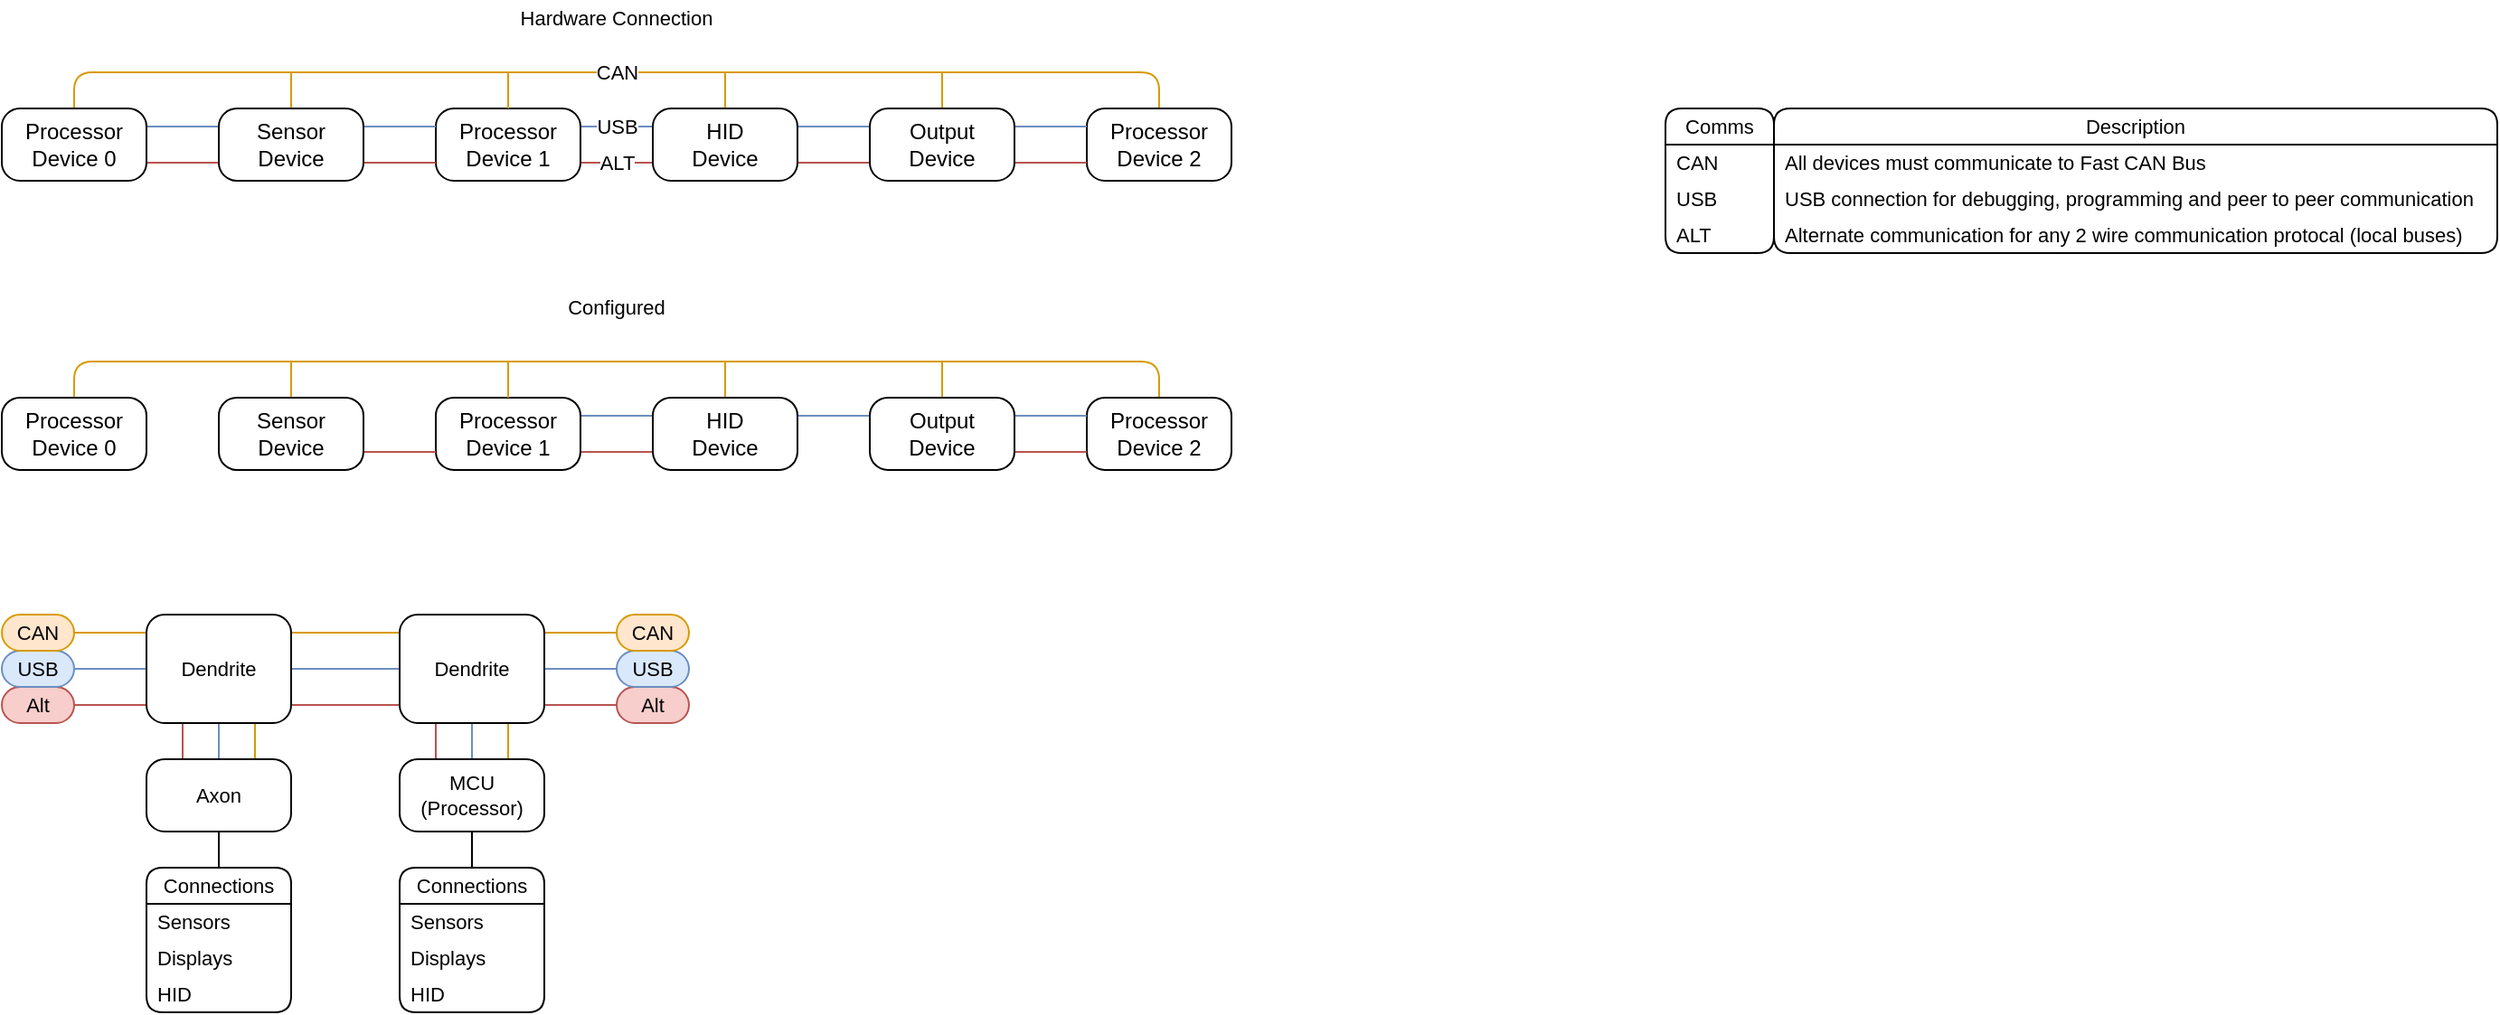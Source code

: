 <mxfile version="28.0.6">
  <diagram name="Page-1" id="Jb5e92vAJj5C5_rnJtpt">
    <mxGraphModel dx="1281" dy="771" grid="1" gridSize="10" guides="1" tooltips="1" connect="1" arrows="1" fold="1" page="1" pageScale="1" pageWidth="1800" pageHeight="1200" math="0" shadow="0">
      <root>
        <mxCell id="0" />
        <mxCell id="1" parent="0" />
        <mxCell id="4q5monodzMb2qPlcLT-6-57" value="Alt" style="rounded=1;whiteSpace=wrap;html=1;absoluteArcSize=1;fontFamily=Helvetica;fontSize=11;labelBackgroundColor=none;fillColor=#f8cecc;strokeColor=#b85450;" parent="1" vertex="1">
          <mxGeometry x="80" y="480" width="40" height="20" as="geometry" />
        </mxCell>
        <mxCell id="4q5monodzMb2qPlcLT-6-19" style="edgeStyle=orthogonalEdgeStyle;shape=connector;rounded=0;orthogonalLoop=1;jettySize=auto;html=1;exitX=1;exitY=0.25;exitDx=0;exitDy=0;entryX=0;entryY=0.25;entryDx=0;entryDy=0;strokeColor=#6c8ebf;align=center;verticalAlign=middle;fontFamily=Helvetica;fontSize=11;fontColor=default;labelBackgroundColor=default;endArrow=none;endFill=0;fillColor=#dae8fc;" parent="1" source="4q5monodzMb2qPlcLT-6-1" target="4q5monodzMb2qPlcLT-6-4" edge="1">
          <mxGeometry relative="1" as="geometry" />
        </mxCell>
        <mxCell id="4q5monodzMb2qPlcLT-6-20" style="edgeStyle=orthogonalEdgeStyle;shape=connector;rounded=0;orthogonalLoop=1;jettySize=auto;html=1;exitX=1;exitY=0.75;exitDx=0;exitDy=0;entryX=0;entryY=0.75;entryDx=0;entryDy=0;strokeColor=#b85450;align=center;verticalAlign=middle;fontFamily=Helvetica;fontSize=11;fontColor=default;labelBackgroundColor=default;endArrow=none;endFill=0;fillColor=#f8cecc;" parent="1" source="4q5monodzMb2qPlcLT-6-1" target="4q5monodzMb2qPlcLT-6-4" edge="1">
          <mxGeometry relative="1" as="geometry" />
        </mxCell>
        <mxCell id="4q5monodzMb2qPlcLT-6-30" value="CAN" style="edgeStyle=orthogonalEdgeStyle;shape=connector;rounded=1;orthogonalLoop=1;jettySize=auto;html=1;exitX=0.5;exitY=0;exitDx=0;exitDy=0;entryX=0.5;entryY=0;entryDx=0;entryDy=0;strokeColor=#d79b00;align=center;verticalAlign=middle;fontFamily=Helvetica;fontSize=11;fontColor=default;labelBackgroundColor=default;endArrow=none;endFill=0;curved=0;fillColor=#ffe6cc;" parent="1" source="4q5monodzMb2qPlcLT-6-1" target="4q5monodzMb2qPlcLT-6-3" edge="1">
          <mxGeometry relative="1" as="geometry" />
        </mxCell>
        <mxCell id="4q5monodzMb2qPlcLT-6-1" value="Processor Device 0" style="rounded=1;whiteSpace=wrap;html=1;absoluteArcSize=1;" parent="1" vertex="1">
          <mxGeometry x="80" y="160" width="80" height="40" as="geometry" />
        </mxCell>
        <mxCell id="4q5monodzMb2qPlcLT-6-23" value="USB" style="edgeStyle=orthogonalEdgeStyle;shape=connector;rounded=0;orthogonalLoop=1;jettySize=auto;html=1;exitX=1;exitY=0.25;exitDx=0;exitDy=0;entryX=0;entryY=0.25;entryDx=0;entryDy=0;strokeColor=#6c8ebf;align=center;verticalAlign=middle;fontFamily=Helvetica;fontSize=11;fontColor=default;labelBackgroundColor=default;endArrow=none;endFill=0;fillColor=#dae8fc;" parent="1" source="4q5monodzMb2qPlcLT-6-2" target="4q5monodzMb2qPlcLT-6-5" edge="1">
          <mxGeometry relative="1" as="geometry" />
        </mxCell>
        <mxCell id="4q5monodzMb2qPlcLT-6-24" value="ALT" style="edgeStyle=orthogonalEdgeStyle;shape=connector;rounded=0;orthogonalLoop=1;jettySize=auto;html=1;exitX=1;exitY=0.75;exitDx=0;exitDy=0;entryX=0;entryY=0.75;entryDx=0;entryDy=0;strokeColor=#b85450;align=center;verticalAlign=middle;fontFamily=Helvetica;fontSize=11;fontColor=default;labelBackgroundColor=default;endArrow=none;endFill=0;fillColor=#f8cecc;" parent="1" source="4q5monodzMb2qPlcLT-6-2" target="4q5monodzMb2qPlcLT-6-5" edge="1">
          <mxGeometry relative="1" as="geometry" />
        </mxCell>
        <mxCell id="4q5monodzMb2qPlcLT-6-2" value="Processor Device 1" style="rounded=1;whiteSpace=wrap;html=1;absoluteArcSize=1;" parent="1" vertex="1">
          <mxGeometry x="320" y="160" width="80" height="40" as="geometry" />
        </mxCell>
        <mxCell id="4q5monodzMb2qPlcLT-6-3" value="Processor Device 2" style="rounded=1;whiteSpace=wrap;html=1;absoluteArcSize=1;" parent="1" vertex="1">
          <mxGeometry x="680" y="160" width="80" height="40" as="geometry" />
        </mxCell>
        <mxCell id="4q5monodzMb2qPlcLT-6-21" style="edgeStyle=orthogonalEdgeStyle;shape=connector;rounded=0;orthogonalLoop=1;jettySize=auto;html=1;exitX=1;exitY=0.25;exitDx=0;exitDy=0;entryX=0;entryY=0.25;entryDx=0;entryDy=0;strokeColor=#6c8ebf;align=center;verticalAlign=middle;fontFamily=Helvetica;fontSize=11;fontColor=default;labelBackgroundColor=default;endArrow=none;endFill=0;fillColor=#dae8fc;" parent="1" source="4q5monodzMb2qPlcLT-6-4" target="4q5monodzMb2qPlcLT-6-2" edge="1">
          <mxGeometry relative="1" as="geometry" />
        </mxCell>
        <mxCell id="4q5monodzMb2qPlcLT-6-22" style="edgeStyle=orthogonalEdgeStyle;shape=connector;rounded=0;orthogonalLoop=1;jettySize=auto;html=1;exitX=1;exitY=0.75;exitDx=0;exitDy=0;entryX=0;entryY=0.75;entryDx=0;entryDy=0;strokeColor=#b85450;align=center;verticalAlign=middle;fontFamily=Helvetica;fontSize=11;fontColor=default;labelBackgroundColor=default;endArrow=none;endFill=0;fillColor=#f8cecc;" parent="1" source="4q5monodzMb2qPlcLT-6-4" target="4q5monodzMb2qPlcLT-6-2" edge="1">
          <mxGeometry relative="1" as="geometry" />
        </mxCell>
        <mxCell id="4q5monodzMb2qPlcLT-6-31" style="edgeStyle=orthogonalEdgeStyle;shape=connector;rounded=0;orthogonalLoop=1;jettySize=auto;html=1;exitX=0.5;exitY=0;exitDx=0;exitDy=0;entryX=0.5;entryY=0;entryDx=0;entryDy=0;strokeColor=#d79b00;align=center;verticalAlign=middle;fontFamily=Helvetica;fontSize=11;fontColor=default;labelBackgroundColor=default;endArrow=none;endFill=0;fillColor=#ffe6cc;" parent="1" source="4q5monodzMb2qPlcLT-6-4" target="4q5monodzMb2qPlcLT-6-2" edge="1">
          <mxGeometry relative="1" as="geometry" />
        </mxCell>
        <mxCell id="4q5monodzMb2qPlcLT-6-4" value="Sensor Device" style="rounded=1;whiteSpace=wrap;html=1;absoluteArcSize=1;" parent="1" vertex="1">
          <mxGeometry x="200" y="160" width="80" height="40" as="geometry" />
        </mxCell>
        <mxCell id="4q5monodzMb2qPlcLT-6-25" style="edgeStyle=orthogonalEdgeStyle;shape=connector;rounded=0;orthogonalLoop=1;jettySize=auto;html=1;exitX=1;exitY=0.25;exitDx=0;exitDy=0;entryX=0;entryY=0.25;entryDx=0;entryDy=0;strokeColor=#6c8ebf;align=center;verticalAlign=middle;fontFamily=Helvetica;fontSize=11;fontColor=default;labelBackgroundColor=default;endArrow=none;endFill=0;fillColor=#dae8fc;" parent="1" source="4q5monodzMb2qPlcLT-6-5" target="4q5monodzMb2qPlcLT-6-6" edge="1">
          <mxGeometry relative="1" as="geometry" />
        </mxCell>
        <mxCell id="4q5monodzMb2qPlcLT-6-26" style="edgeStyle=orthogonalEdgeStyle;shape=connector;rounded=0;orthogonalLoop=1;jettySize=auto;html=1;exitX=1;exitY=0.75;exitDx=0;exitDy=0;entryX=0;entryY=0.75;entryDx=0;entryDy=0;strokeColor=#b85450;align=center;verticalAlign=middle;fontFamily=Helvetica;fontSize=11;fontColor=default;labelBackgroundColor=default;endArrow=none;endFill=0;fillColor=#f8cecc;" parent="1" source="4q5monodzMb2qPlcLT-6-5" target="4q5monodzMb2qPlcLT-6-6" edge="1">
          <mxGeometry relative="1" as="geometry" />
        </mxCell>
        <mxCell id="4q5monodzMb2qPlcLT-6-32" style="edgeStyle=orthogonalEdgeStyle;shape=connector;rounded=0;orthogonalLoop=1;jettySize=auto;html=1;exitX=0.5;exitY=0;exitDx=0;exitDy=0;entryX=0.5;entryY=0;entryDx=0;entryDy=0;strokeColor=#d79b00;align=center;verticalAlign=middle;fontFamily=Helvetica;fontSize=11;fontColor=default;labelBackgroundColor=default;endArrow=none;endFill=0;fillColor=#ffe6cc;" parent="1" source="4q5monodzMb2qPlcLT-6-5" target="4q5monodzMb2qPlcLT-6-6" edge="1">
          <mxGeometry relative="1" as="geometry" />
        </mxCell>
        <mxCell id="4q5monodzMb2qPlcLT-6-5" value="HID&lt;div&gt;Device&lt;/div&gt;" style="rounded=1;whiteSpace=wrap;html=1;absoluteArcSize=1;" parent="1" vertex="1">
          <mxGeometry x="440" y="160" width="80" height="40" as="geometry" />
        </mxCell>
        <mxCell id="4q5monodzMb2qPlcLT-6-27" style="edgeStyle=orthogonalEdgeStyle;shape=connector;rounded=0;orthogonalLoop=1;jettySize=auto;html=1;exitX=1;exitY=0.25;exitDx=0;exitDy=0;entryX=0;entryY=0.25;entryDx=0;entryDy=0;strokeColor=#6c8ebf;align=center;verticalAlign=middle;fontFamily=Helvetica;fontSize=11;fontColor=default;labelBackgroundColor=default;endArrow=none;endFill=0;fillColor=#dae8fc;" parent="1" source="4q5monodzMb2qPlcLT-6-6" target="4q5monodzMb2qPlcLT-6-3" edge="1">
          <mxGeometry relative="1" as="geometry" />
        </mxCell>
        <mxCell id="4q5monodzMb2qPlcLT-6-29" style="edgeStyle=orthogonalEdgeStyle;shape=connector;rounded=0;orthogonalLoop=1;jettySize=auto;html=1;exitX=1;exitY=0.75;exitDx=0;exitDy=0;entryX=0;entryY=0.75;entryDx=0;entryDy=0;strokeColor=#b85450;align=center;verticalAlign=middle;fontFamily=Helvetica;fontSize=11;fontColor=default;labelBackgroundColor=default;endArrow=none;endFill=0;fillColor=#f8cecc;" parent="1" source="4q5monodzMb2qPlcLT-6-6" target="4q5monodzMb2qPlcLT-6-3" edge="1">
          <mxGeometry relative="1" as="geometry" />
        </mxCell>
        <mxCell id="4q5monodzMb2qPlcLT-6-6" value="Output&lt;div&gt;Device&lt;/div&gt;" style="rounded=1;whiteSpace=wrap;html=1;absoluteArcSize=1;" parent="1" vertex="1">
          <mxGeometry x="560" y="160" width="80" height="40" as="geometry" />
        </mxCell>
        <mxCell id="4q5monodzMb2qPlcLT-6-35" value="" style="edgeStyle=orthogonalEdgeStyle;shape=connector;rounded=1;orthogonalLoop=1;jettySize=auto;html=1;exitX=0.5;exitY=0;exitDx=0;exitDy=0;entryX=0.5;entryY=0;entryDx=0;entryDy=0;strokeColor=#d79b00;align=center;verticalAlign=middle;fontFamily=Helvetica;fontSize=11;fontColor=default;labelBackgroundColor=default;endArrow=none;endFill=0;curved=0;fillColor=#ffe6cc;" parent="1" source="4q5monodzMb2qPlcLT-6-36" target="4q5monodzMb2qPlcLT-6-40" edge="1">
          <mxGeometry relative="1" as="geometry" />
        </mxCell>
        <mxCell id="4q5monodzMb2qPlcLT-6-36" value="Processor Device 0" style="rounded=1;whiteSpace=wrap;html=1;absoluteArcSize=1;" parent="1" vertex="1">
          <mxGeometry x="80" y="319.96" width="80" height="40" as="geometry" />
        </mxCell>
        <mxCell id="4q5monodzMb2qPlcLT-6-37" value="" style="edgeStyle=orthogonalEdgeStyle;shape=connector;rounded=0;orthogonalLoop=1;jettySize=auto;html=1;exitX=1;exitY=0.25;exitDx=0;exitDy=0;entryX=0;entryY=0.25;entryDx=0;entryDy=0;strokeColor=#6c8ebf;align=center;verticalAlign=middle;fontFamily=Helvetica;fontSize=11;fontColor=default;labelBackgroundColor=default;endArrow=none;endFill=0;fillColor=#dae8fc;" parent="1" source="4q5monodzMb2qPlcLT-6-39" target="4q5monodzMb2qPlcLT-6-48" edge="1">
          <mxGeometry relative="1" as="geometry" />
        </mxCell>
        <mxCell id="4q5monodzMb2qPlcLT-6-38" value="" style="edgeStyle=orthogonalEdgeStyle;shape=connector;rounded=0;orthogonalLoop=1;jettySize=auto;html=1;exitX=1;exitY=0.75;exitDx=0;exitDy=0;entryX=0;entryY=0.75;entryDx=0;entryDy=0;strokeColor=#b85450;align=center;verticalAlign=middle;fontFamily=Helvetica;fontSize=11;fontColor=default;labelBackgroundColor=default;endArrow=none;endFill=0;fillColor=#f8cecc;" parent="1" source="4q5monodzMb2qPlcLT-6-39" target="4q5monodzMb2qPlcLT-6-48" edge="1">
          <mxGeometry relative="1" as="geometry" />
        </mxCell>
        <mxCell id="4q5monodzMb2qPlcLT-6-39" value="Processor Device 1" style="rounded=1;whiteSpace=wrap;html=1;absoluteArcSize=1;" parent="1" vertex="1">
          <mxGeometry x="320" y="319.96" width="80" height="40" as="geometry" />
        </mxCell>
        <mxCell id="4q5monodzMb2qPlcLT-6-40" value="Processor Device 2" style="rounded=1;whiteSpace=wrap;html=1;absoluteArcSize=1;" parent="1" vertex="1">
          <mxGeometry x="680" y="319.96" width="80" height="40" as="geometry" />
        </mxCell>
        <mxCell id="4q5monodzMb2qPlcLT-6-42" style="edgeStyle=orthogonalEdgeStyle;shape=connector;rounded=0;orthogonalLoop=1;jettySize=auto;html=1;exitX=1;exitY=0.75;exitDx=0;exitDy=0;entryX=0;entryY=0.75;entryDx=0;entryDy=0;strokeColor=#b85450;align=center;verticalAlign=middle;fontFamily=Helvetica;fontSize=11;fontColor=default;labelBackgroundColor=default;endArrow=none;endFill=0;fillColor=#f8cecc;" parent="1" source="4q5monodzMb2qPlcLT-6-44" target="4q5monodzMb2qPlcLT-6-39" edge="1">
          <mxGeometry relative="1" as="geometry" />
        </mxCell>
        <mxCell id="4q5monodzMb2qPlcLT-6-43" style="edgeStyle=orthogonalEdgeStyle;shape=connector;rounded=0;orthogonalLoop=1;jettySize=auto;html=1;exitX=0.5;exitY=0;exitDx=0;exitDy=0;entryX=0.5;entryY=0;entryDx=0;entryDy=0;strokeColor=#d79b00;align=center;verticalAlign=middle;fontFamily=Helvetica;fontSize=11;fontColor=default;labelBackgroundColor=default;endArrow=none;endFill=0;fillColor=#ffe6cc;" parent="1" source="4q5monodzMb2qPlcLT-6-44" target="4q5monodzMb2qPlcLT-6-39" edge="1">
          <mxGeometry relative="1" as="geometry" />
        </mxCell>
        <mxCell id="4q5monodzMb2qPlcLT-6-44" value="Sensor Device" style="rounded=1;whiteSpace=wrap;html=1;absoluteArcSize=1;" parent="1" vertex="1">
          <mxGeometry x="200" y="319.96" width="80" height="40" as="geometry" />
        </mxCell>
        <mxCell id="4q5monodzMb2qPlcLT-6-45" style="edgeStyle=orthogonalEdgeStyle;shape=connector;rounded=0;orthogonalLoop=1;jettySize=auto;html=1;exitX=1;exitY=0.25;exitDx=0;exitDy=0;entryX=0;entryY=0.25;entryDx=0;entryDy=0;strokeColor=#6c8ebf;align=center;verticalAlign=middle;fontFamily=Helvetica;fontSize=11;fontColor=default;labelBackgroundColor=default;endArrow=none;endFill=0;fillColor=#dae8fc;" parent="1" source="4q5monodzMb2qPlcLT-6-48" target="4q5monodzMb2qPlcLT-6-51" edge="1">
          <mxGeometry relative="1" as="geometry" />
        </mxCell>
        <mxCell id="4q5monodzMb2qPlcLT-6-47" style="edgeStyle=orthogonalEdgeStyle;shape=connector;rounded=0;orthogonalLoop=1;jettySize=auto;html=1;exitX=0.5;exitY=0;exitDx=0;exitDy=0;entryX=0.5;entryY=0;entryDx=0;entryDy=0;strokeColor=#d79b00;align=center;verticalAlign=middle;fontFamily=Helvetica;fontSize=11;fontColor=default;labelBackgroundColor=default;endArrow=none;endFill=0;fillColor=#ffe6cc;" parent="1" source="4q5monodzMb2qPlcLT-6-48" target="4q5monodzMb2qPlcLT-6-51" edge="1">
          <mxGeometry relative="1" as="geometry" />
        </mxCell>
        <mxCell id="4q5monodzMb2qPlcLT-6-48" value="HID&lt;div&gt;Device&lt;/div&gt;" style="rounded=1;whiteSpace=wrap;html=1;absoluteArcSize=1;" parent="1" vertex="1">
          <mxGeometry x="440" y="319.96" width="80" height="40" as="geometry" />
        </mxCell>
        <mxCell id="4q5monodzMb2qPlcLT-6-49" style="edgeStyle=orthogonalEdgeStyle;shape=connector;rounded=0;orthogonalLoop=1;jettySize=auto;html=1;exitX=1;exitY=0.25;exitDx=0;exitDy=0;entryX=0;entryY=0.25;entryDx=0;entryDy=0;strokeColor=#6c8ebf;align=center;verticalAlign=middle;fontFamily=Helvetica;fontSize=11;fontColor=default;labelBackgroundColor=default;endArrow=none;endFill=0;fillColor=#dae8fc;" parent="1" source="4q5monodzMb2qPlcLT-6-51" target="4q5monodzMb2qPlcLT-6-40" edge="1">
          <mxGeometry relative="1" as="geometry" />
        </mxCell>
        <mxCell id="4q5monodzMb2qPlcLT-6-50" style="edgeStyle=orthogonalEdgeStyle;shape=connector;rounded=0;orthogonalLoop=1;jettySize=auto;html=1;exitX=1;exitY=0.75;exitDx=0;exitDy=0;entryX=0;entryY=0.75;entryDx=0;entryDy=0;strokeColor=#b85450;align=center;verticalAlign=middle;fontFamily=Helvetica;fontSize=11;fontColor=default;labelBackgroundColor=default;endArrow=none;endFill=0;fillColor=#f8cecc;" parent="1" source="4q5monodzMb2qPlcLT-6-51" target="4q5monodzMb2qPlcLT-6-40" edge="1">
          <mxGeometry relative="1" as="geometry" />
        </mxCell>
        <mxCell id="4q5monodzMb2qPlcLT-6-51" value="Output&lt;div&gt;Device&lt;/div&gt;" style="rounded=1;whiteSpace=wrap;html=1;absoluteArcSize=1;" parent="1" vertex="1">
          <mxGeometry x="560" y="319.96" width="80" height="40" as="geometry" />
        </mxCell>
        <mxCell id="4q5monodzMb2qPlcLT-6-52" value="Hardware Connection" style="text;html=1;align=center;verticalAlign=middle;whiteSpace=wrap;rounded=0;fontFamily=Helvetica;fontSize=11;fontColor=default;labelBackgroundColor=default;" parent="1" vertex="1">
          <mxGeometry x="360" y="100" width="120" height="20" as="geometry" />
        </mxCell>
        <mxCell id="4q5monodzMb2qPlcLT-6-53" value="Configured" style="text;html=1;align=center;verticalAlign=middle;whiteSpace=wrap;rounded=0;fontFamily=Helvetica;fontSize=11;fontColor=default;labelBackgroundColor=default;" parent="1" vertex="1">
          <mxGeometry x="360" y="260" width="120" height="20" as="geometry" />
        </mxCell>
        <mxCell id="4q5monodzMb2qPlcLT-6-61" style="edgeStyle=orthogonalEdgeStyle;shape=connector;rounded=0;orthogonalLoop=1;jettySize=auto;html=1;exitX=1;exitY=0.5;exitDx=0;exitDy=0;strokeColor=#6c8ebf;align=center;verticalAlign=middle;fontFamily=Helvetica;fontSize=11;fontColor=default;labelBackgroundColor=default;endArrow=none;endFill=0;fillColor=#dae8fc;entryX=0;entryY=0.5;entryDx=0;entryDy=0;" parent="1" source="4q5monodzMb2qPlcLT-6-55" target="4q5monodzMb2qPlcLT-6-92" edge="1">
          <mxGeometry relative="1" as="geometry">
            <mxPoint x="440" y="470" as="targetPoint" />
          </mxGeometry>
        </mxCell>
        <mxCell id="4q5monodzMb2qPlcLT-6-55" value="USB" style="rounded=1;whiteSpace=wrap;html=1;absoluteArcSize=1;fontFamily=Helvetica;fontSize=11;labelBackgroundColor=none;fillColor=#dae8fc;strokeColor=#6c8ebf;" parent="1" vertex="1">
          <mxGeometry x="80" y="460" width="40" height="20" as="geometry" />
        </mxCell>
        <mxCell id="4q5monodzMb2qPlcLT-6-62" style="edgeStyle=orthogonalEdgeStyle;shape=connector;rounded=0;orthogonalLoop=1;jettySize=auto;html=1;exitX=1;exitY=0.5;exitDx=0;exitDy=0;strokeColor=#d79b00;align=center;verticalAlign=middle;fontFamily=Helvetica;fontSize=11;fontColor=default;labelBackgroundColor=default;endArrow=none;endFill=0;fillColor=#ffe6cc;entryX=0;entryY=0.5;entryDx=0;entryDy=0;" parent="1" source="4q5monodzMb2qPlcLT-6-56" target="4q5monodzMb2qPlcLT-6-93" edge="1">
          <mxGeometry relative="1" as="geometry">
            <mxPoint x="440" y="450" as="targetPoint" />
          </mxGeometry>
        </mxCell>
        <mxCell id="4q5monodzMb2qPlcLT-6-56" value="CAN" style="rounded=1;whiteSpace=wrap;html=1;absoluteArcSize=1;fontFamily=Helvetica;fontSize=11;labelBackgroundColor=none;fillColor=#ffe6cc;strokeColor=#d79b00;" parent="1" vertex="1">
          <mxGeometry x="80" y="440" width="40" height="20" as="geometry" />
        </mxCell>
        <mxCell id="4q5monodzMb2qPlcLT-6-60" style="edgeStyle=orthogonalEdgeStyle;shape=connector;rounded=0;orthogonalLoop=1;jettySize=auto;html=1;exitX=1;exitY=0.5;exitDx=0;exitDy=0;strokeColor=#b85450;align=center;verticalAlign=middle;fontFamily=Helvetica;fontSize=11;fontColor=default;labelBackgroundColor=default;endArrow=none;endFill=0;fillColor=#f8cecc;entryX=0;entryY=0.5;entryDx=0;entryDy=0;" parent="1" source="4q5monodzMb2qPlcLT-6-57" target="4q5monodzMb2qPlcLT-6-91" edge="1">
          <mxGeometry relative="1" as="geometry">
            <mxPoint x="440" y="490" as="targetPoint" />
          </mxGeometry>
        </mxCell>
        <mxCell id="4q5monodzMb2qPlcLT-6-78" value="" style="group" parent="1" vertex="1" connectable="0">
          <mxGeometry x="160" y="440" width="80" height="220" as="geometry" />
        </mxCell>
        <mxCell id="4q5monodzMb2qPlcLT-6-66" style="edgeStyle=orthogonalEdgeStyle;shape=connector;rounded=0;orthogonalLoop=1;jettySize=auto;html=1;exitX=0.25;exitY=1;exitDx=0;exitDy=0;entryX=0.25;entryY=0;entryDx=0;entryDy=0;strokeColor=#b85450;align=center;verticalAlign=middle;fontFamily=Helvetica;fontSize=11;fontColor=default;labelBackgroundColor=default;endArrow=none;endFill=0;fillColor=#f8cecc;" parent="4q5monodzMb2qPlcLT-6-78" source="4q5monodzMb2qPlcLT-6-63" target="4q5monodzMb2qPlcLT-6-65" edge="1">
          <mxGeometry relative="1" as="geometry" />
        </mxCell>
        <mxCell id="4q5monodzMb2qPlcLT-6-67" style="edgeStyle=orthogonalEdgeStyle;shape=connector;rounded=0;orthogonalLoop=1;jettySize=auto;html=1;exitX=0.5;exitY=1;exitDx=0;exitDy=0;entryX=0.5;entryY=0;entryDx=0;entryDy=0;strokeColor=#6c8ebf;align=center;verticalAlign=middle;fontFamily=Helvetica;fontSize=11;fontColor=default;labelBackgroundColor=default;endArrow=none;endFill=0;fillColor=#dae8fc;" parent="4q5monodzMb2qPlcLT-6-78" source="4q5monodzMb2qPlcLT-6-63" target="4q5monodzMb2qPlcLT-6-65" edge="1">
          <mxGeometry relative="1" as="geometry" />
        </mxCell>
        <mxCell id="4q5monodzMb2qPlcLT-6-68" style="edgeStyle=orthogonalEdgeStyle;shape=connector;rounded=0;orthogonalLoop=1;jettySize=auto;html=1;exitX=0.75;exitY=1;exitDx=0;exitDy=0;entryX=0.75;entryY=0;entryDx=0;entryDy=0;strokeColor=#d79b00;align=center;verticalAlign=middle;fontFamily=Helvetica;fontSize=11;fontColor=default;labelBackgroundColor=default;endArrow=none;endFill=0;fillColor=#ffe6cc;" parent="4q5monodzMb2qPlcLT-6-78" source="4q5monodzMb2qPlcLT-6-63" target="4q5monodzMb2qPlcLT-6-65" edge="1">
          <mxGeometry relative="1" as="geometry" />
        </mxCell>
        <mxCell id="4q5monodzMb2qPlcLT-6-63" value="Dendrite" style="rounded=1;whiteSpace=wrap;html=1;absoluteArcSize=1;fontFamily=Helvetica;fontSize=11;fontColor=default;labelBackgroundColor=default;" parent="4q5monodzMb2qPlcLT-6-78" vertex="1">
          <mxGeometry width="80" height="60" as="geometry" />
        </mxCell>
        <mxCell id="4q5monodzMb2qPlcLT-6-77" style="edgeStyle=orthogonalEdgeStyle;shape=connector;rounded=0;orthogonalLoop=1;jettySize=auto;html=1;exitX=0.5;exitY=1;exitDx=0;exitDy=0;entryX=0.5;entryY=0;entryDx=0;entryDy=0;strokeColor=default;align=center;verticalAlign=middle;fontFamily=Helvetica;fontSize=11;fontColor=default;labelBackgroundColor=default;endArrow=none;endFill=0;" parent="4q5monodzMb2qPlcLT-6-78" source="4q5monodzMb2qPlcLT-6-65" target="4q5monodzMb2qPlcLT-6-73" edge="1">
          <mxGeometry relative="1" as="geometry" />
        </mxCell>
        <mxCell id="4q5monodzMb2qPlcLT-6-65" value="Axon" style="rounded=1;whiteSpace=wrap;html=1;absoluteArcSize=1;fontFamily=Helvetica;fontSize=11;fontColor=default;labelBackgroundColor=default;" parent="4q5monodzMb2qPlcLT-6-78" vertex="1">
          <mxGeometry y="80" width="80" height="40" as="geometry" />
        </mxCell>
        <mxCell id="4q5monodzMb2qPlcLT-6-73" value="Connections" style="swimlane;fontStyle=0;childLayout=stackLayout;horizontal=1;startSize=20;horizontalStack=0;resizeParent=1;resizeParentMax=0;resizeLast=0;collapsible=0;marginBottom=0;whiteSpace=wrap;html=1;rounded=1;container=1;fontFamily=Helvetica;fontSize=11;fontColor=default;labelBackgroundColor=default;" parent="4q5monodzMb2qPlcLT-6-78" vertex="1">
          <mxGeometry y="140" width="80" height="80" as="geometry" />
        </mxCell>
        <mxCell id="4q5monodzMb2qPlcLT-6-74" value="Sensors" style="text;strokeColor=none;fillColor=none;align=left;verticalAlign=middle;spacingLeft=4;spacingRight=4;overflow=hidden;points=[[0,0.5],[1,0.5]];portConstraint=eastwest;rotatable=0;whiteSpace=wrap;html=1;fontFamily=Helvetica;fontSize=11;fontColor=default;labelBackgroundColor=default;" parent="4q5monodzMb2qPlcLT-6-73" vertex="1">
          <mxGeometry y="20" width="80" height="20" as="geometry" />
        </mxCell>
        <mxCell id="4q5monodzMb2qPlcLT-6-75" value="Displays" style="text;strokeColor=none;fillColor=none;align=left;verticalAlign=middle;spacingLeft=4;spacingRight=4;overflow=hidden;points=[[0,0.5],[1,0.5]];portConstraint=eastwest;rotatable=0;whiteSpace=wrap;html=1;fontFamily=Helvetica;fontSize=11;fontColor=default;labelBackgroundColor=default;" parent="4q5monodzMb2qPlcLT-6-73" vertex="1">
          <mxGeometry y="40" width="80" height="20" as="geometry" />
        </mxCell>
        <mxCell id="4q5monodzMb2qPlcLT-6-76" value="HID" style="text;strokeColor=none;fillColor=none;align=left;verticalAlign=middle;spacingLeft=4;spacingRight=4;overflow=hidden;points=[[0,0.5],[1,0.5]];portConstraint=eastwest;rotatable=0;whiteSpace=wrap;html=1;fontFamily=Helvetica;fontSize=11;fontColor=default;labelBackgroundColor=default;" parent="4q5monodzMb2qPlcLT-6-73" vertex="1">
          <mxGeometry y="60" width="80" height="20" as="geometry" />
        </mxCell>
        <mxCell id="4q5monodzMb2qPlcLT-6-90" value="" style="group" parent="1" vertex="1" connectable="0">
          <mxGeometry x="300" y="440" width="80" height="220" as="geometry" />
        </mxCell>
        <mxCell id="4q5monodzMb2qPlcLT-6-80" style="edgeStyle=orthogonalEdgeStyle;shape=connector;rounded=0;orthogonalLoop=1;jettySize=auto;html=1;exitX=0.25;exitY=1;exitDx=0;exitDy=0;entryX=0.25;entryY=0;entryDx=0;entryDy=0;strokeColor=#b85450;align=center;verticalAlign=middle;fontFamily=Helvetica;fontSize=11;fontColor=default;labelBackgroundColor=default;endArrow=none;endFill=0;fillColor=#f8cecc;" parent="4q5monodzMb2qPlcLT-6-90" source="4q5monodzMb2qPlcLT-6-83" target="4q5monodzMb2qPlcLT-6-85" edge="1">
          <mxGeometry relative="1" as="geometry" />
        </mxCell>
        <mxCell id="4q5monodzMb2qPlcLT-6-81" style="edgeStyle=orthogonalEdgeStyle;shape=connector;rounded=0;orthogonalLoop=1;jettySize=auto;html=1;exitX=0.5;exitY=1;exitDx=0;exitDy=0;entryX=0.5;entryY=0;entryDx=0;entryDy=0;strokeColor=#6c8ebf;align=center;verticalAlign=middle;fontFamily=Helvetica;fontSize=11;fontColor=default;labelBackgroundColor=default;endArrow=none;endFill=0;fillColor=#dae8fc;" parent="4q5monodzMb2qPlcLT-6-90" source="4q5monodzMb2qPlcLT-6-83" target="4q5monodzMb2qPlcLT-6-85" edge="1">
          <mxGeometry relative="1" as="geometry" />
        </mxCell>
        <mxCell id="4q5monodzMb2qPlcLT-6-82" style="edgeStyle=orthogonalEdgeStyle;shape=connector;rounded=0;orthogonalLoop=1;jettySize=auto;html=1;exitX=0.75;exitY=1;exitDx=0;exitDy=0;entryX=0.75;entryY=0;entryDx=0;entryDy=0;strokeColor=#d79b00;align=center;verticalAlign=middle;fontFamily=Helvetica;fontSize=11;fontColor=default;labelBackgroundColor=default;endArrow=none;endFill=0;fillColor=#ffe6cc;" parent="4q5monodzMb2qPlcLT-6-90" source="4q5monodzMb2qPlcLT-6-83" target="4q5monodzMb2qPlcLT-6-85" edge="1">
          <mxGeometry relative="1" as="geometry" />
        </mxCell>
        <mxCell id="4q5monodzMb2qPlcLT-6-83" value="Dendrite" style="rounded=1;whiteSpace=wrap;html=1;absoluteArcSize=1;fontFamily=Helvetica;fontSize=11;fontColor=default;labelBackgroundColor=default;" parent="4q5monodzMb2qPlcLT-6-90" vertex="1">
          <mxGeometry width="80" height="60" as="geometry" />
        </mxCell>
        <mxCell id="4q5monodzMb2qPlcLT-6-84" style="edgeStyle=orthogonalEdgeStyle;shape=connector;rounded=0;orthogonalLoop=1;jettySize=auto;html=1;exitX=0.5;exitY=1;exitDx=0;exitDy=0;entryX=0.5;entryY=0;entryDx=0;entryDy=0;strokeColor=default;align=center;verticalAlign=middle;fontFamily=Helvetica;fontSize=11;fontColor=default;labelBackgroundColor=default;endArrow=none;endFill=0;" parent="4q5monodzMb2qPlcLT-6-90" source="4q5monodzMb2qPlcLT-6-85" target="4q5monodzMb2qPlcLT-6-86" edge="1">
          <mxGeometry relative="1" as="geometry" />
        </mxCell>
        <mxCell id="4q5monodzMb2qPlcLT-6-85" value="MCU&lt;div&gt;(Processor)&lt;/div&gt;" style="rounded=1;whiteSpace=wrap;html=1;absoluteArcSize=1;fontFamily=Helvetica;fontSize=11;fontColor=default;labelBackgroundColor=default;" parent="4q5monodzMb2qPlcLT-6-90" vertex="1">
          <mxGeometry y="80" width="80" height="40" as="geometry" />
        </mxCell>
        <mxCell id="4q5monodzMb2qPlcLT-6-86" value="Connections" style="swimlane;fontStyle=0;childLayout=stackLayout;horizontal=1;startSize=20;horizontalStack=0;resizeParent=1;resizeParentMax=0;resizeLast=0;collapsible=0;marginBottom=0;whiteSpace=wrap;html=1;rounded=1;container=1;fontFamily=Helvetica;fontSize=11;fontColor=default;labelBackgroundColor=default;" parent="4q5monodzMb2qPlcLT-6-90" vertex="1">
          <mxGeometry y="140" width="80" height="80" as="geometry" />
        </mxCell>
        <mxCell id="4q5monodzMb2qPlcLT-6-87" value="Sensors" style="text;strokeColor=none;fillColor=none;align=left;verticalAlign=middle;spacingLeft=4;spacingRight=4;overflow=hidden;points=[[0,0.5],[1,0.5]];portConstraint=eastwest;rotatable=0;whiteSpace=wrap;html=1;fontFamily=Helvetica;fontSize=11;fontColor=default;labelBackgroundColor=default;" parent="4q5monodzMb2qPlcLT-6-86" vertex="1">
          <mxGeometry y="20" width="80" height="20" as="geometry" />
        </mxCell>
        <mxCell id="4q5monodzMb2qPlcLT-6-88" value="Displays" style="text;strokeColor=none;fillColor=none;align=left;verticalAlign=middle;spacingLeft=4;spacingRight=4;overflow=hidden;points=[[0,0.5],[1,0.5]];portConstraint=eastwest;rotatable=0;whiteSpace=wrap;html=1;fontFamily=Helvetica;fontSize=11;fontColor=default;labelBackgroundColor=default;" parent="4q5monodzMb2qPlcLT-6-86" vertex="1">
          <mxGeometry y="40" width="80" height="20" as="geometry" />
        </mxCell>
        <mxCell id="4q5monodzMb2qPlcLT-6-89" value="HID" style="text;strokeColor=none;fillColor=none;align=left;verticalAlign=middle;spacingLeft=4;spacingRight=4;overflow=hidden;points=[[0,0.5],[1,0.5]];portConstraint=eastwest;rotatable=0;whiteSpace=wrap;html=1;fontFamily=Helvetica;fontSize=11;fontColor=default;labelBackgroundColor=default;" parent="4q5monodzMb2qPlcLT-6-86" vertex="1">
          <mxGeometry y="60" width="80" height="20" as="geometry" />
        </mxCell>
        <mxCell id="4q5monodzMb2qPlcLT-6-91" value="Alt" style="rounded=1;whiteSpace=wrap;html=1;absoluteArcSize=1;fontFamily=Helvetica;fontSize=11;labelBackgroundColor=none;fillColor=#f8cecc;strokeColor=#b85450;" parent="1" vertex="1">
          <mxGeometry x="420" y="480" width="40" height="20" as="geometry" />
        </mxCell>
        <mxCell id="4q5monodzMb2qPlcLT-6-92" value="USB" style="rounded=1;whiteSpace=wrap;html=1;absoluteArcSize=1;fontFamily=Helvetica;fontSize=11;labelBackgroundColor=none;fillColor=#dae8fc;strokeColor=#6c8ebf;" parent="1" vertex="1">
          <mxGeometry x="420" y="460" width="40" height="20" as="geometry" />
        </mxCell>
        <mxCell id="4q5monodzMb2qPlcLT-6-93" value="CAN" style="rounded=1;whiteSpace=wrap;html=1;absoluteArcSize=1;fontFamily=Helvetica;fontSize=11;labelBackgroundColor=none;fillColor=#ffe6cc;strokeColor=#d79b00;" parent="1" vertex="1">
          <mxGeometry x="420" y="440" width="40" height="20" as="geometry" />
        </mxCell>
        <mxCell id="MxXrv2y6nj2eFqYofIl_-1" value="Comms" style="swimlane;fontStyle=0;childLayout=stackLayout;horizontal=1;startSize=20;horizontalStack=0;resizeParent=1;resizeParentMax=0;resizeLast=0;collapsible=0;marginBottom=0;whiteSpace=wrap;html=1;rounded=1;container=1;fontFamily=Helvetica;fontSize=11;fontColor=default;labelBackgroundColor=default;" vertex="1" parent="1">
          <mxGeometry x="1000" y="160" width="60" height="80" as="geometry" />
        </mxCell>
        <mxCell id="MxXrv2y6nj2eFqYofIl_-2" value="CAN" style="text;strokeColor=none;fillColor=none;align=left;verticalAlign=middle;spacingLeft=4;spacingRight=4;overflow=hidden;points=[[0,0.5],[1,0.5]];portConstraint=eastwest;rotatable=0;whiteSpace=wrap;html=1;fontFamily=Helvetica;fontSize=11;fontColor=default;labelBackgroundColor=default;" vertex="1" parent="MxXrv2y6nj2eFqYofIl_-1">
          <mxGeometry y="20" width="60" height="20" as="geometry" />
        </mxCell>
        <mxCell id="MxXrv2y6nj2eFqYofIl_-3" value="USB" style="text;strokeColor=none;fillColor=none;align=left;verticalAlign=middle;spacingLeft=4;spacingRight=4;overflow=hidden;points=[[0,0.5],[1,0.5]];portConstraint=eastwest;rotatable=0;whiteSpace=wrap;html=1;fontFamily=Helvetica;fontSize=11;fontColor=default;labelBackgroundColor=default;" vertex="1" parent="MxXrv2y6nj2eFqYofIl_-1">
          <mxGeometry y="40" width="60" height="20" as="geometry" />
        </mxCell>
        <mxCell id="MxXrv2y6nj2eFqYofIl_-4" value="ALT" style="text;strokeColor=none;fillColor=none;align=left;verticalAlign=middle;spacingLeft=4;spacingRight=4;overflow=hidden;points=[[0,0.5],[1,0.5]];portConstraint=eastwest;rotatable=0;whiteSpace=wrap;html=1;fontFamily=Helvetica;fontSize=11;fontColor=default;labelBackgroundColor=default;" vertex="1" parent="MxXrv2y6nj2eFqYofIl_-1">
          <mxGeometry y="60" width="60" height="20" as="geometry" />
        </mxCell>
        <mxCell id="MxXrv2y6nj2eFqYofIl_-5" value="Description" style="swimlane;fontStyle=0;childLayout=stackLayout;horizontal=1;startSize=20;horizontalStack=0;resizeParent=1;resizeParentMax=0;resizeLast=0;collapsible=0;marginBottom=0;whiteSpace=wrap;html=1;rounded=1;container=1;fontFamily=Helvetica;fontSize=11;fontColor=default;labelBackgroundColor=default;" vertex="1" parent="1">
          <mxGeometry x="1060" y="160" width="400" height="80" as="geometry" />
        </mxCell>
        <mxCell id="MxXrv2y6nj2eFqYofIl_-6" value="All devices must communicate to Fast CAN Bus" style="text;strokeColor=none;fillColor=none;align=left;verticalAlign=middle;spacingLeft=4;spacingRight=4;overflow=hidden;points=[[0,0.5],[1,0.5]];portConstraint=eastwest;rotatable=0;whiteSpace=wrap;html=1;fontFamily=Helvetica;fontSize=11;fontColor=default;labelBackgroundColor=default;" vertex="1" parent="MxXrv2y6nj2eFqYofIl_-5">
          <mxGeometry y="20" width="400" height="20" as="geometry" />
        </mxCell>
        <mxCell id="MxXrv2y6nj2eFqYofIl_-7" value="USB connection for debugging, programming and peer to peer communication" style="text;strokeColor=none;fillColor=none;align=left;verticalAlign=middle;spacingLeft=4;spacingRight=4;overflow=hidden;points=[[0,0.5],[1,0.5]];portConstraint=eastwest;rotatable=0;whiteSpace=wrap;html=1;fontFamily=Helvetica;fontSize=11;fontColor=default;labelBackgroundColor=default;" vertex="1" parent="MxXrv2y6nj2eFqYofIl_-5">
          <mxGeometry y="40" width="400" height="20" as="geometry" />
        </mxCell>
        <mxCell id="MxXrv2y6nj2eFqYofIl_-8" value="Alternate communication for any 2 wire communication protocal (local buses)" style="text;strokeColor=none;fillColor=none;align=left;verticalAlign=middle;spacingLeft=4;spacingRight=4;overflow=hidden;points=[[0,0.5],[1,0.5]];portConstraint=eastwest;rotatable=0;whiteSpace=wrap;html=1;fontFamily=Helvetica;fontSize=11;fontColor=default;labelBackgroundColor=default;" vertex="1" parent="MxXrv2y6nj2eFqYofIl_-5">
          <mxGeometry y="60" width="400" height="20" as="geometry" />
        </mxCell>
      </root>
    </mxGraphModel>
  </diagram>
</mxfile>
